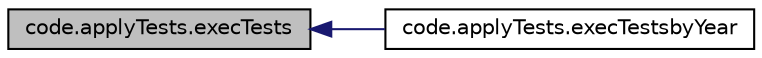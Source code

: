 digraph "code.applyTests.execTests"
{
  edge [fontname="Helvetica",fontsize="10",labelfontname="Helvetica",labelfontsize="10"];
  node [fontname="Helvetica",fontsize="10",shape=record];
  rankdir="LR";
  Node21 [label="code.applyTests.execTests",height=0.2,width=0.4,color="black", fillcolor="grey75", style="filled", fontcolor="black"];
  Node21 -> Node22 [dir="back",color="midnightblue",fontsize="10",style="solid",fontname="Helvetica"];
  Node22 [label="code.applyTests.execTestsbyYear",height=0.2,width=0.4,color="black", fillcolor="white", style="filled",URL="$namespacecode_1_1apply_tests.html#a0941d84a615ef97bf6ca19fa41a9c535"];
}
